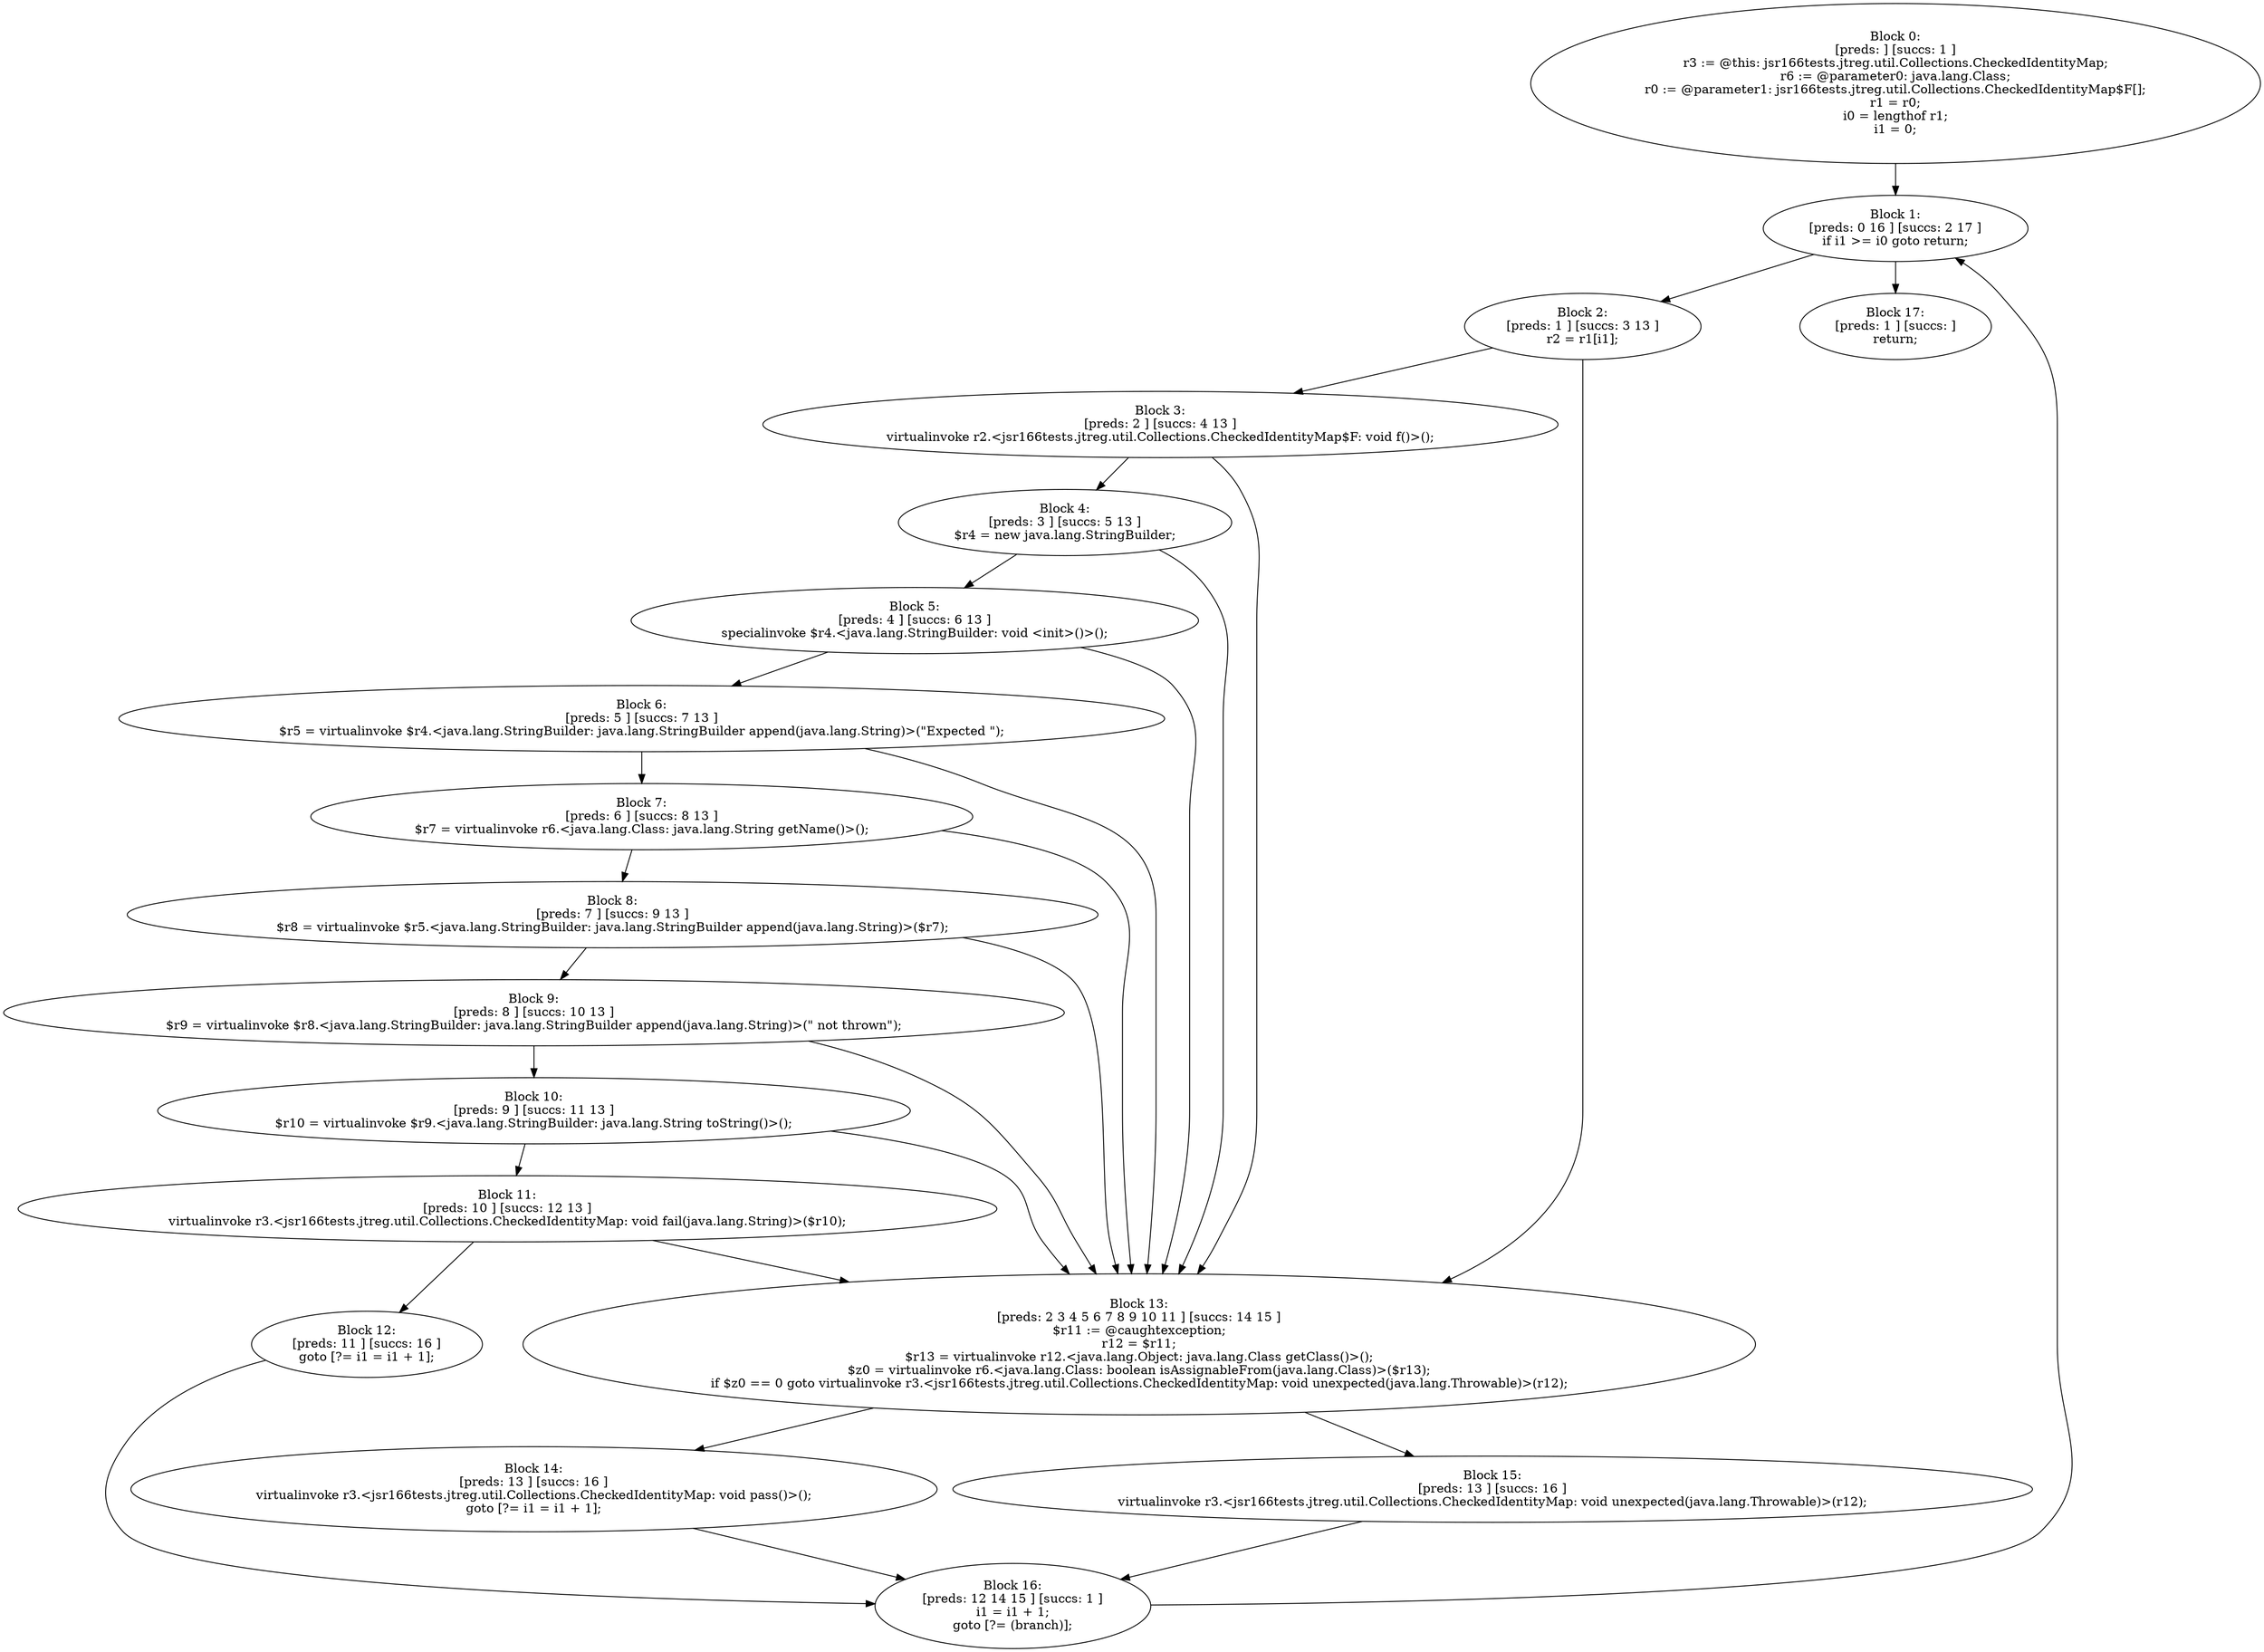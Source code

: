 digraph "unitGraph" {
    "Block 0:
[preds: ] [succs: 1 ]
r3 := @this: jsr166tests.jtreg.util.Collections.CheckedIdentityMap;
r6 := @parameter0: java.lang.Class;
r0 := @parameter1: jsr166tests.jtreg.util.Collections.CheckedIdentityMap$F[];
r1 = r0;
i0 = lengthof r1;
i1 = 0;
"
    "Block 1:
[preds: 0 16 ] [succs: 2 17 ]
if i1 >= i0 goto return;
"
    "Block 2:
[preds: 1 ] [succs: 3 13 ]
r2 = r1[i1];
"
    "Block 3:
[preds: 2 ] [succs: 4 13 ]
virtualinvoke r2.<jsr166tests.jtreg.util.Collections.CheckedIdentityMap$F: void f()>();
"
    "Block 4:
[preds: 3 ] [succs: 5 13 ]
$r4 = new java.lang.StringBuilder;
"
    "Block 5:
[preds: 4 ] [succs: 6 13 ]
specialinvoke $r4.<java.lang.StringBuilder: void <init>()>();
"
    "Block 6:
[preds: 5 ] [succs: 7 13 ]
$r5 = virtualinvoke $r4.<java.lang.StringBuilder: java.lang.StringBuilder append(java.lang.String)>(\"Expected \");
"
    "Block 7:
[preds: 6 ] [succs: 8 13 ]
$r7 = virtualinvoke r6.<java.lang.Class: java.lang.String getName()>();
"
    "Block 8:
[preds: 7 ] [succs: 9 13 ]
$r8 = virtualinvoke $r5.<java.lang.StringBuilder: java.lang.StringBuilder append(java.lang.String)>($r7);
"
    "Block 9:
[preds: 8 ] [succs: 10 13 ]
$r9 = virtualinvoke $r8.<java.lang.StringBuilder: java.lang.StringBuilder append(java.lang.String)>(\" not thrown\");
"
    "Block 10:
[preds: 9 ] [succs: 11 13 ]
$r10 = virtualinvoke $r9.<java.lang.StringBuilder: java.lang.String toString()>();
"
    "Block 11:
[preds: 10 ] [succs: 12 13 ]
virtualinvoke r3.<jsr166tests.jtreg.util.Collections.CheckedIdentityMap: void fail(java.lang.String)>($r10);
"
    "Block 12:
[preds: 11 ] [succs: 16 ]
goto [?= i1 = i1 + 1];
"
    "Block 13:
[preds: 2 3 4 5 6 7 8 9 10 11 ] [succs: 14 15 ]
$r11 := @caughtexception;
r12 = $r11;
$r13 = virtualinvoke r12.<java.lang.Object: java.lang.Class getClass()>();
$z0 = virtualinvoke r6.<java.lang.Class: boolean isAssignableFrom(java.lang.Class)>($r13);
if $z0 == 0 goto virtualinvoke r3.<jsr166tests.jtreg.util.Collections.CheckedIdentityMap: void unexpected(java.lang.Throwable)>(r12);
"
    "Block 14:
[preds: 13 ] [succs: 16 ]
virtualinvoke r3.<jsr166tests.jtreg.util.Collections.CheckedIdentityMap: void pass()>();
goto [?= i1 = i1 + 1];
"
    "Block 15:
[preds: 13 ] [succs: 16 ]
virtualinvoke r3.<jsr166tests.jtreg.util.Collections.CheckedIdentityMap: void unexpected(java.lang.Throwable)>(r12);
"
    "Block 16:
[preds: 12 14 15 ] [succs: 1 ]
i1 = i1 + 1;
goto [?= (branch)];
"
    "Block 17:
[preds: 1 ] [succs: ]
return;
"
    "Block 0:
[preds: ] [succs: 1 ]
r3 := @this: jsr166tests.jtreg.util.Collections.CheckedIdentityMap;
r6 := @parameter0: java.lang.Class;
r0 := @parameter1: jsr166tests.jtreg.util.Collections.CheckedIdentityMap$F[];
r1 = r0;
i0 = lengthof r1;
i1 = 0;
"->"Block 1:
[preds: 0 16 ] [succs: 2 17 ]
if i1 >= i0 goto return;
";
    "Block 1:
[preds: 0 16 ] [succs: 2 17 ]
if i1 >= i0 goto return;
"->"Block 2:
[preds: 1 ] [succs: 3 13 ]
r2 = r1[i1];
";
    "Block 1:
[preds: 0 16 ] [succs: 2 17 ]
if i1 >= i0 goto return;
"->"Block 17:
[preds: 1 ] [succs: ]
return;
";
    "Block 2:
[preds: 1 ] [succs: 3 13 ]
r2 = r1[i1];
"->"Block 3:
[preds: 2 ] [succs: 4 13 ]
virtualinvoke r2.<jsr166tests.jtreg.util.Collections.CheckedIdentityMap$F: void f()>();
";
    "Block 2:
[preds: 1 ] [succs: 3 13 ]
r2 = r1[i1];
"->"Block 13:
[preds: 2 3 4 5 6 7 8 9 10 11 ] [succs: 14 15 ]
$r11 := @caughtexception;
r12 = $r11;
$r13 = virtualinvoke r12.<java.lang.Object: java.lang.Class getClass()>();
$z0 = virtualinvoke r6.<java.lang.Class: boolean isAssignableFrom(java.lang.Class)>($r13);
if $z0 == 0 goto virtualinvoke r3.<jsr166tests.jtreg.util.Collections.CheckedIdentityMap: void unexpected(java.lang.Throwable)>(r12);
";
    "Block 3:
[preds: 2 ] [succs: 4 13 ]
virtualinvoke r2.<jsr166tests.jtreg.util.Collections.CheckedIdentityMap$F: void f()>();
"->"Block 4:
[preds: 3 ] [succs: 5 13 ]
$r4 = new java.lang.StringBuilder;
";
    "Block 3:
[preds: 2 ] [succs: 4 13 ]
virtualinvoke r2.<jsr166tests.jtreg.util.Collections.CheckedIdentityMap$F: void f()>();
"->"Block 13:
[preds: 2 3 4 5 6 7 8 9 10 11 ] [succs: 14 15 ]
$r11 := @caughtexception;
r12 = $r11;
$r13 = virtualinvoke r12.<java.lang.Object: java.lang.Class getClass()>();
$z0 = virtualinvoke r6.<java.lang.Class: boolean isAssignableFrom(java.lang.Class)>($r13);
if $z0 == 0 goto virtualinvoke r3.<jsr166tests.jtreg.util.Collections.CheckedIdentityMap: void unexpected(java.lang.Throwable)>(r12);
";
    "Block 4:
[preds: 3 ] [succs: 5 13 ]
$r4 = new java.lang.StringBuilder;
"->"Block 5:
[preds: 4 ] [succs: 6 13 ]
specialinvoke $r4.<java.lang.StringBuilder: void <init>()>();
";
    "Block 4:
[preds: 3 ] [succs: 5 13 ]
$r4 = new java.lang.StringBuilder;
"->"Block 13:
[preds: 2 3 4 5 6 7 8 9 10 11 ] [succs: 14 15 ]
$r11 := @caughtexception;
r12 = $r11;
$r13 = virtualinvoke r12.<java.lang.Object: java.lang.Class getClass()>();
$z0 = virtualinvoke r6.<java.lang.Class: boolean isAssignableFrom(java.lang.Class)>($r13);
if $z0 == 0 goto virtualinvoke r3.<jsr166tests.jtreg.util.Collections.CheckedIdentityMap: void unexpected(java.lang.Throwable)>(r12);
";
    "Block 5:
[preds: 4 ] [succs: 6 13 ]
specialinvoke $r4.<java.lang.StringBuilder: void <init>()>();
"->"Block 6:
[preds: 5 ] [succs: 7 13 ]
$r5 = virtualinvoke $r4.<java.lang.StringBuilder: java.lang.StringBuilder append(java.lang.String)>(\"Expected \");
";
    "Block 5:
[preds: 4 ] [succs: 6 13 ]
specialinvoke $r4.<java.lang.StringBuilder: void <init>()>();
"->"Block 13:
[preds: 2 3 4 5 6 7 8 9 10 11 ] [succs: 14 15 ]
$r11 := @caughtexception;
r12 = $r11;
$r13 = virtualinvoke r12.<java.lang.Object: java.lang.Class getClass()>();
$z0 = virtualinvoke r6.<java.lang.Class: boolean isAssignableFrom(java.lang.Class)>($r13);
if $z0 == 0 goto virtualinvoke r3.<jsr166tests.jtreg.util.Collections.CheckedIdentityMap: void unexpected(java.lang.Throwable)>(r12);
";
    "Block 6:
[preds: 5 ] [succs: 7 13 ]
$r5 = virtualinvoke $r4.<java.lang.StringBuilder: java.lang.StringBuilder append(java.lang.String)>(\"Expected \");
"->"Block 7:
[preds: 6 ] [succs: 8 13 ]
$r7 = virtualinvoke r6.<java.lang.Class: java.lang.String getName()>();
";
    "Block 6:
[preds: 5 ] [succs: 7 13 ]
$r5 = virtualinvoke $r4.<java.lang.StringBuilder: java.lang.StringBuilder append(java.lang.String)>(\"Expected \");
"->"Block 13:
[preds: 2 3 4 5 6 7 8 9 10 11 ] [succs: 14 15 ]
$r11 := @caughtexception;
r12 = $r11;
$r13 = virtualinvoke r12.<java.lang.Object: java.lang.Class getClass()>();
$z0 = virtualinvoke r6.<java.lang.Class: boolean isAssignableFrom(java.lang.Class)>($r13);
if $z0 == 0 goto virtualinvoke r3.<jsr166tests.jtreg.util.Collections.CheckedIdentityMap: void unexpected(java.lang.Throwable)>(r12);
";
    "Block 7:
[preds: 6 ] [succs: 8 13 ]
$r7 = virtualinvoke r6.<java.lang.Class: java.lang.String getName()>();
"->"Block 8:
[preds: 7 ] [succs: 9 13 ]
$r8 = virtualinvoke $r5.<java.lang.StringBuilder: java.lang.StringBuilder append(java.lang.String)>($r7);
";
    "Block 7:
[preds: 6 ] [succs: 8 13 ]
$r7 = virtualinvoke r6.<java.lang.Class: java.lang.String getName()>();
"->"Block 13:
[preds: 2 3 4 5 6 7 8 9 10 11 ] [succs: 14 15 ]
$r11 := @caughtexception;
r12 = $r11;
$r13 = virtualinvoke r12.<java.lang.Object: java.lang.Class getClass()>();
$z0 = virtualinvoke r6.<java.lang.Class: boolean isAssignableFrom(java.lang.Class)>($r13);
if $z0 == 0 goto virtualinvoke r3.<jsr166tests.jtreg.util.Collections.CheckedIdentityMap: void unexpected(java.lang.Throwable)>(r12);
";
    "Block 8:
[preds: 7 ] [succs: 9 13 ]
$r8 = virtualinvoke $r5.<java.lang.StringBuilder: java.lang.StringBuilder append(java.lang.String)>($r7);
"->"Block 9:
[preds: 8 ] [succs: 10 13 ]
$r9 = virtualinvoke $r8.<java.lang.StringBuilder: java.lang.StringBuilder append(java.lang.String)>(\" not thrown\");
";
    "Block 8:
[preds: 7 ] [succs: 9 13 ]
$r8 = virtualinvoke $r5.<java.lang.StringBuilder: java.lang.StringBuilder append(java.lang.String)>($r7);
"->"Block 13:
[preds: 2 3 4 5 6 7 8 9 10 11 ] [succs: 14 15 ]
$r11 := @caughtexception;
r12 = $r11;
$r13 = virtualinvoke r12.<java.lang.Object: java.lang.Class getClass()>();
$z0 = virtualinvoke r6.<java.lang.Class: boolean isAssignableFrom(java.lang.Class)>($r13);
if $z0 == 0 goto virtualinvoke r3.<jsr166tests.jtreg.util.Collections.CheckedIdentityMap: void unexpected(java.lang.Throwable)>(r12);
";
    "Block 9:
[preds: 8 ] [succs: 10 13 ]
$r9 = virtualinvoke $r8.<java.lang.StringBuilder: java.lang.StringBuilder append(java.lang.String)>(\" not thrown\");
"->"Block 10:
[preds: 9 ] [succs: 11 13 ]
$r10 = virtualinvoke $r9.<java.lang.StringBuilder: java.lang.String toString()>();
";
    "Block 9:
[preds: 8 ] [succs: 10 13 ]
$r9 = virtualinvoke $r8.<java.lang.StringBuilder: java.lang.StringBuilder append(java.lang.String)>(\" not thrown\");
"->"Block 13:
[preds: 2 3 4 5 6 7 8 9 10 11 ] [succs: 14 15 ]
$r11 := @caughtexception;
r12 = $r11;
$r13 = virtualinvoke r12.<java.lang.Object: java.lang.Class getClass()>();
$z0 = virtualinvoke r6.<java.lang.Class: boolean isAssignableFrom(java.lang.Class)>($r13);
if $z0 == 0 goto virtualinvoke r3.<jsr166tests.jtreg.util.Collections.CheckedIdentityMap: void unexpected(java.lang.Throwable)>(r12);
";
    "Block 10:
[preds: 9 ] [succs: 11 13 ]
$r10 = virtualinvoke $r9.<java.lang.StringBuilder: java.lang.String toString()>();
"->"Block 11:
[preds: 10 ] [succs: 12 13 ]
virtualinvoke r3.<jsr166tests.jtreg.util.Collections.CheckedIdentityMap: void fail(java.lang.String)>($r10);
";
    "Block 10:
[preds: 9 ] [succs: 11 13 ]
$r10 = virtualinvoke $r9.<java.lang.StringBuilder: java.lang.String toString()>();
"->"Block 13:
[preds: 2 3 4 5 6 7 8 9 10 11 ] [succs: 14 15 ]
$r11 := @caughtexception;
r12 = $r11;
$r13 = virtualinvoke r12.<java.lang.Object: java.lang.Class getClass()>();
$z0 = virtualinvoke r6.<java.lang.Class: boolean isAssignableFrom(java.lang.Class)>($r13);
if $z0 == 0 goto virtualinvoke r3.<jsr166tests.jtreg.util.Collections.CheckedIdentityMap: void unexpected(java.lang.Throwable)>(r12);
";
    "Block 11:
[preds: 10 ] [succs: 12 13 ]
virtualinvoke r3.<jsr166tests.jtreg.util.Collections.CheckedIdentityMap: void fail(java.lang.String)>($r10);
"->"Block 12:
[preds: 11 ] [succs: 16 ]
goto [?= i1 = i1 + 1];
";
    "Block 11:
[preds: 10 ] [succs: 12 13 ]
virtualinvoke r3.<jsr166tests.jtreg.util.Collections.CheckedIdentityMap: void fail(java.lang.String)>($r10);
"->"Block 13:
[preds: 2 3 4 5 6 7 8 9 10 11 ] [succs: 14 15 ]
$r11 := @caughtexception;
r12 = $r11;
$r13 = virtualinvoke r12.<java.lang.Object: java.lang.Class getClass()>();
$z0 = virtualinvoke r6.<java.lang.Class: boolean isAssignableFrom(java.lang.Class)>($r13);
if $z0 == 0 goto virtualinvoke r3.<jsr166tests.jtreg.util.Collections.CheckedIdentityMap: void unexpected(java.lang.Throwable)>(r12);
";
    "Block 12:
[preds: 11 ] [succs: 16 ]
goto [?= i1 = i1 + 1];
"->"Block 16:
[preds: 12 14 15 ] [succs: 1 ]
i1 = i1 + 1;
goto [?= (branch)];
";
    "Block 13:
[preds: 2 3 4 5 6 7 8 9 10 11 ] [succs: 14 15 ]
$r11 := @caughtexception;
r12 = $r11;
$r13 = virtualinvoke r12.<java.lang.Object: java.lang.Class getClass()>();
$z0 = virtualinvoke r6.<java.lang.Class: boolean isAssignableFrom(java.lang.Class)>($r13);
if $z0 == 0 goto virtualinvoke r3.<jsr166tests.jtreg.util.Collections.CheckedIdentityMap: void unexpected(java.lang.Throwable)>(r12);
"->"Block 14:
[preds: 13 ] [succs: 16 ]
virtualinvoke r3.<jsr166tests.jtreg.util.Collections.CheckedIdentityMap: void pass()>();
goto [?= i1 = i1 + 1];
";
    "Block 13:
[preds: 2 3 4 5 6 7 8 9 10 11 ] [succs: 14 15 ]
$r11 := @caughtexception;
r12 = $r11;
$r13 = virtualinvoke r12.<java.lang.Object: java.lang.Class getClass()>();
$z0 = virtualinvoke r6.<java.lang.Class: boolean isAssignableFrom(java.lang.Class)>($r13);
if $z0 == 0 goto virtualinvoke r3.<jsr166tests.jtreg.util.Collections.CheckedIdentityMap: void unexpected(java.lang.Throwable)>(r12);
"->"Block 15:
[preds: 13 ] [succs: 16 ]
virtualinvoke r3.<jsr166tests.jtreg.util.Collections.CheckedIdentityMap: void unexpected(java.lang.Throwable)>(r12);
";
    "Block 14:
[preds: 13 ] [succs: 16 ]
virtualinvoke r3.<jsr166tests.jtreg.util.Collections.CheckedIdentityMap: void pass()>();
goto [?= i1 = i1 + 1];
"->"Block 16:
[preds: 12 14 15 ] [succs: 1 ]
i1 = i1 + 1;
goto [?= (branch)];
";
    "Block 15:
[preds: 13 ] [succs: 16 ]
virtualinvoke r3.<jsr166tests.jtreg.util.Collections.CheckedIdentityMap: void unexpected(java.lang.Throwable)>(r12);
"->"Block 16:
[preds: 12 14 15 ] [succs: 1 ]
i1 = i1 + 1;
goto [?= (branch)];
";
    "Block 16:
[preds: 12 14 15 ] [succs: 1 ]
i1 = i1 + 1;
goto [?= (branch)];
"->"Block 1:
[preds: 0 16 ] [succs: 2 17 ]
if i1 >= i0 goto return;
";
}
